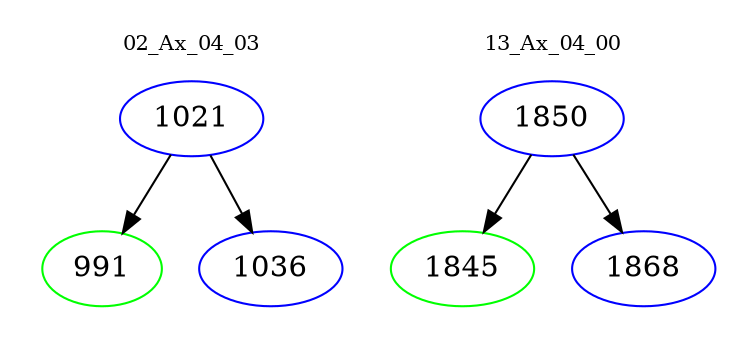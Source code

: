 digraph{
subgraph cluster_0 {
color = white
label = "02_Ax_04_03";
fontsize=10;
T0_1021 [label="1021", color="blue"]
T0_1021 -> T0_991 [color="black"]
T0_991 [label="991", color="green"]
T0_1021 -> T0_1036 [color="black"]
T0_1036 [label="1036", color="blue"]
}
subgraph cluster_1 {
color = white
label = "13_Ax_04_00";
fontsize=10;
T1_1850 [label="1850", color="blue"]
T1_1850 -> T1_1845 [color="black"]
T1_1845 [label="1845", color="green"]
T1_1850 -> T1_1868 [color="black"]
T1_1868 [label="1868", color="blue"]
}
}
